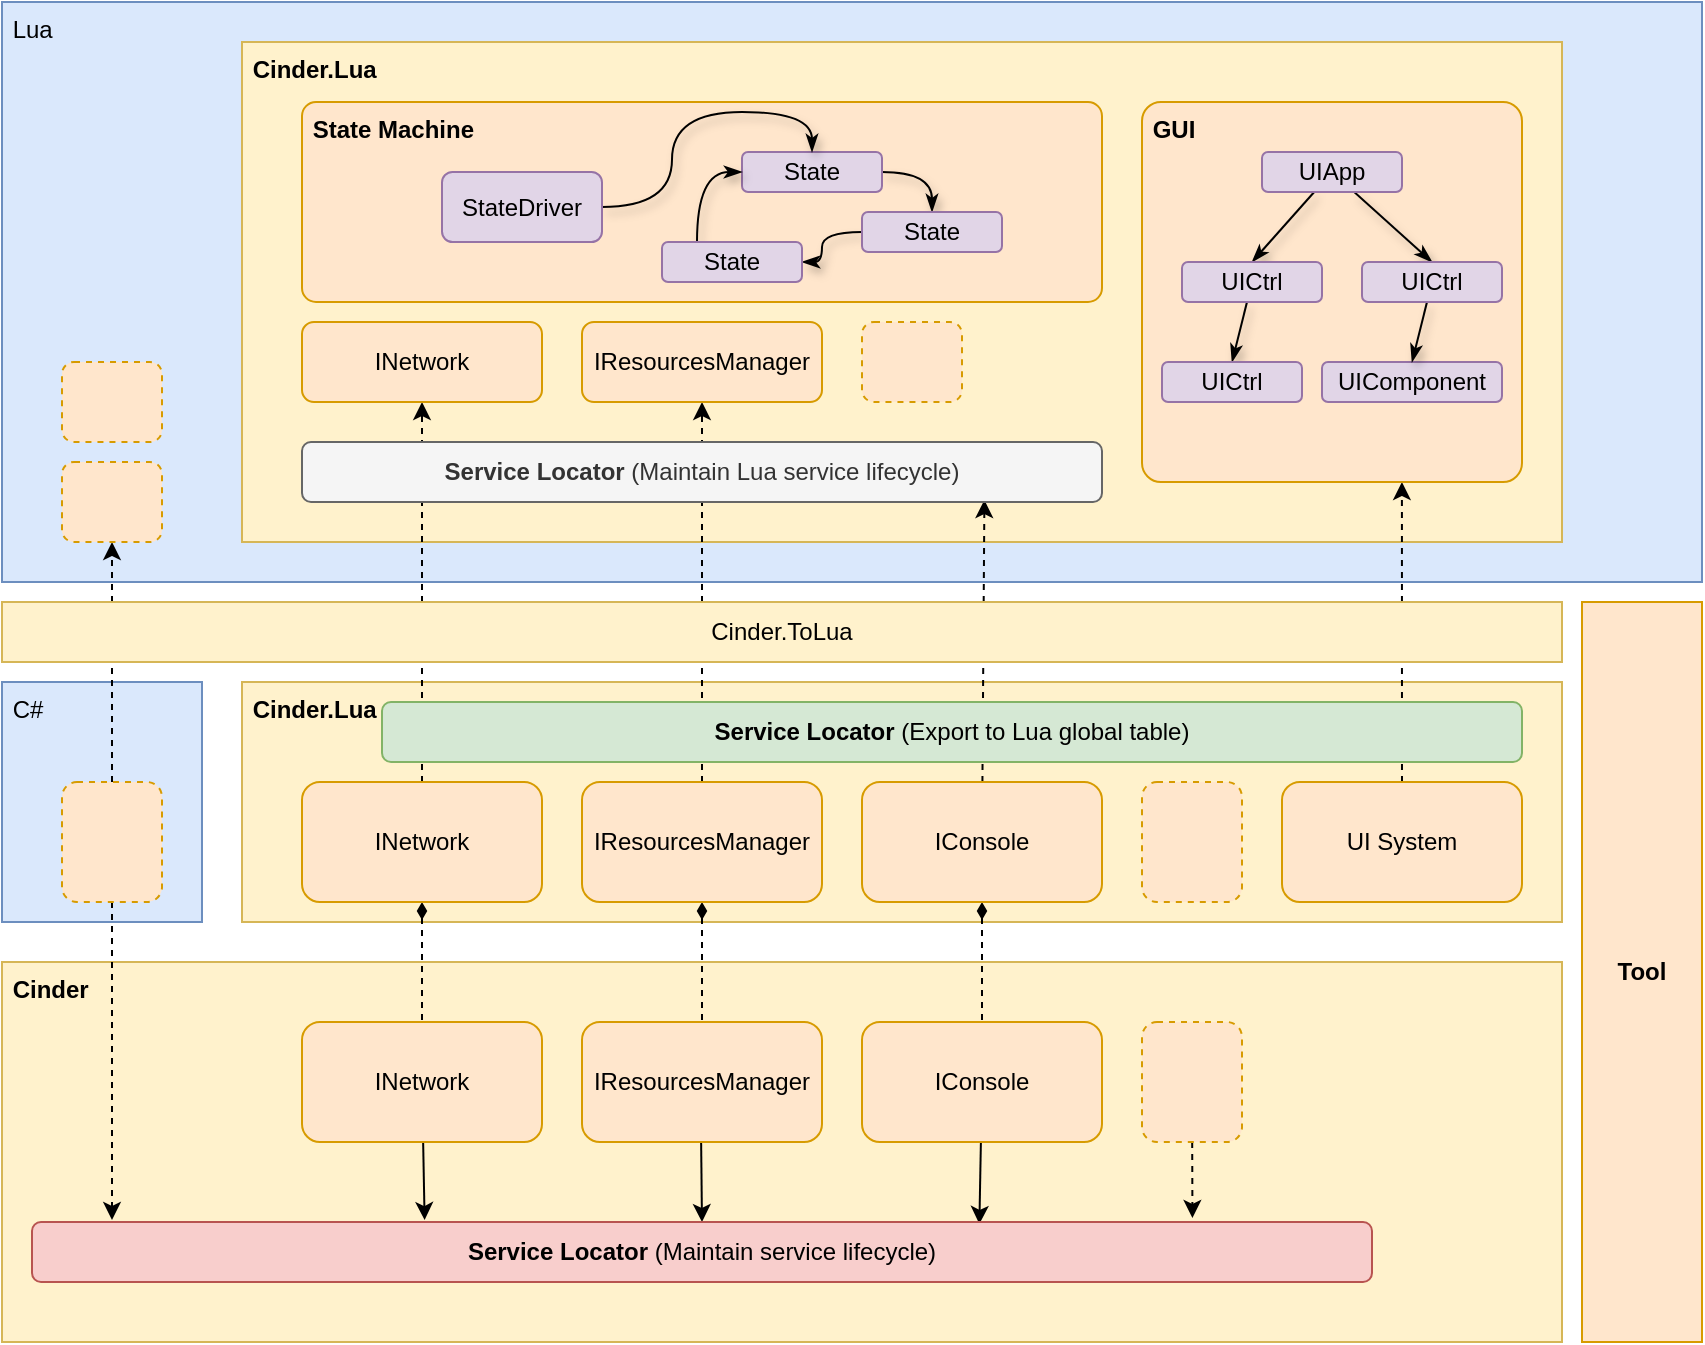 <mxfile version="13.0.3" type="device"><diagram id="6hGFLwfOUW9BJ-s0fimq" name="Page-1"><mxGraphModel dx="1913" dy="1975" grid="1" gridSize="10" guides="1" tooltips="1" connect="1" arrows="1" fold="1" page="1" pageScale="1" pageWidth="827" pageHeight="1169" math="0" shadow="0"><root><mxCell id="0"/><mxCell id="1" parent="0"/><mxCell id="24" value="&amp;nbsp;C#" style="rounded=0;whiteSpace=wrap;html=1;align=left;fillColor=#dae8fc;strokeColor=#6c8ebf;fontColor=#000000;verticalAlign=top;" parent="1" vertex="1"><mxGeometry x="-40" y="240" width="100" height="120" as="geometry"/></mxCell><mxCell id="25" value="&amp;nbsp;Lua" style="rounded=0;whiteSpace=wrap;html=1;align=left;fillColor=#dae8fc;strokeColor=#6c8ebf;fontColor=#000000;verticalAlign=top;" parent="1" vertex="1"><mxGeometry x="-40" y="-100" width="850" height="290" as="geometry"/></mxCell><mxCell id="68" value="&amp;nbsp;Cinder.Lua" style="rounded=0;whiteSpace=wrap;html=1;align=left;verticalAlign=top;fillColor=#fff2cc;strokeColor=#d6b656;fontColor=#000000;fontStyle=1" parent="1" vertex="1"><mxGeometry x="80" y="-80" width="660" height="250" as="geometry"/></mxCell><mxCell id="3" value="&amp;nbsp;Cinder" style="rounded=0;whiteSpace=wrap;html=1;align=left;verticalAlign=top;fillColor=#fff2cc;strokeColor=#d6b656;fontColor=#000000;fontStyle=1" parent="1" vertex="1"><mxGeometry x="-40" y="380" width="780" height="190" as="geometry"/></mxCell><mxCell id="15" style="rounded=0;orthogonalLoop=1;jettySize=auto;html=1;strokeColor=#000000;entryX=0.293;entryY=-0.033;entryDx=0;entryDy=0;entryPerimeter=0;" parent="1" source="4" target="14" edge="1"><mxGeometry relative="1" as="geometry"><mxPoint x="165" y="512" as="targetPoint"/></mxGeometry></mxCell><mxCell id="4" value="INetwork" style="rounded=1;whiteSpace=wrap;html=1;align=center;fillColor=#ffe6cc;strokeColor=#d79b00;fontColor=#000000;" parent="1" vertex="1"><mxGeometry x="110" y="410" width="120" height="60" as="geometry"/></mxCell><mxCell id="18" style="rounded=0;orthogonalLoop=1;jettySize=auto;html=1;entryX=0.5;entryY=0;entryDx=0;entryDy=0;strokeColor=#000000;" parent="1" target="14" edge="1"><mxGeometry relative="1" as="geometry"><mxPoint x="309.565" y="470" as="sourcePoint"/><mxPoint x="308.97" y="510.99" as="targetPoint"/></mxGeometry></mxCell><mxCell id="5" value="IResourcesManager" style="rounded=1;whiteSpace=wrap;html=1;align=center;fillColor=#ffe6cc;strokeColor=#d79b00;fontColor=#000000;" parent="1" vertex="1"><mxGeometry x="250" y="410" width="120" height="60" as="geometry"/></mxCell><mxCell id="19" style="rounded=0;orthogonalLoop=1;jettySize=auto;html=1;strokeColor=#000000;entryX=0.707;entryY=0.033;entryDx=0;entryDy=0;entryPerimeter=0;" parent="1" source="6" target="14" edge="1"><mxGeometry relative="1" as="geometry"><mxPoint x="455" y="508" as="targetPoint"/></mxGeometry></mxCell><mxCell id="6" value="IConsole" style="rounded=1;whiteSpace=wrap;html=1;align=center;fillColor=#ffe6cc;strokeColor=#d79b00;fontColor=#000000;" parent="1" vertex="1"><mxGeometry x="390" y="410" width="120" height="60" as="geometry"/></mxCell><mxCell id="20" style="rounded=0;orthogonalLoop=1;jettySize=auto;html=1;dashed=1;strokeColor=#000000;entryX=0.866;entryY=-0.067;entryDx=0;entryDy=0;entryPerimeter=0;" parent="1" source="7" target="14" edge="1"><mxGeometry relative="1" as="geometry"/></mxCell><mxCell id="7" value="" style="rounded=1;whiteSpace=wrap;html=1;align=center;dashed=1;fillColor=#ffe6cc;strokeColor=#d79b00;fontColor=#000000;" parent="1" vertex="1"><mxGeometry x="530" y="410" width="50" height="60" as="geometry"/></mxCell><mxCell id="9" value="&amp;nbsp;Cinder.Lua" style="rounded=0;whiteSpace=wrap;html=1;align=left;verticalAlign=top;fillColor=#fff2cc;strokeColor=#d6b656;fontColor=#000000;fontStyle=1" parent="1" vertex="1"><mxGeometry x="80" y="240" width="660" height="120" as="geometry"/></mxCell><mxCell id="21" style="edgeStyle=orthogonalEdgeStyle;rounded=0;orthogonalLoop=1;jettySize=auto;html=1;entryX=0.5;entryY=0;entryDx=0;entryDy=0;dashed=1;strokeColor=#000000;startArrow=diamondThin;startFill=1;endArrow=none;endFill=0;" parent="1" source="10" target="4" edge="1"><mxGeometry relative="1" as="geometry"/></mxCell><mxCell id="28" style="rounded=0;orthogonalLoop=1;jettySize=auto;html=1;entryX=0.5;entryY=1;entryDx=0;entryDy=0;dashed=1;strokeColor=#000000;labelBorderColor=#FFFFFF;" parent="1" source="10" target="37" edge="1"><mxGeometry relative="1" as="geometry"/></mxCell><mxCell id="10" value="INetwork" style="rounded=1;whiteSpace=wrap;html=1;align=center;fillColor=#ffe6cc;strokeColor=#d79b00;fontColor=#000000;" parent="1" vertex="1"><mxGeometry x="110" y="290" width="120" height="60" as="geometry"/></mxCell><mxCell id="22" style="edgeStyle=orthogonalEdgeStyle;rounded=0;orthogonalLoop=1;jettySize=auto;html=1;dashed=1;strokeColor=#000000;endArrow=none;endFill=0;startArrow=diamondThin;startFill=1;" parent="1" source="11" target="5" edge="1"><mxGeometry relative="1" as="geometry"/></mxCell><mxCell id="34" style="edgeStyle=none;rounded=0;orthogonalLoop=1;jettySize=auto;html=1;entryX=0.5;entryY=1;entryDx=0;entryDy=0;dashed=1;strokeColor=#000000;" parent="1" source="11" target="38" edge="1"><mxGeometry relative="1" as="geometry"/></mxCell><mxCell id="11" value="IResourcesManager" style="rounded=1;whiteSpace=wrap;html=1;align=center;fillColor=#ffe6cc;strokeColor=#d79b00;fontColor=#000000;labelBackgroundColor=none;" parent="1" vertex="1"><mxGeometry x="250" y="290" width="120" height="60" as="geometry"/></mxCell><mxCell id="23" style="edgeStyle=orthogonalEdgeStyle;rounded=0;orthogonalLoop=1;jettySize=auto;html=1;entryX=0.5;entryY=0;entryDx=0;entryDy=0;dashed=1;strokeColor=#000000;endArrow=none;endFill=0;startArrow=diamondThin;startFill=1;" parent="1" source="12" target="6" edge="1"><mxGeometry relative="1" as="geometry"/></mxCell><mxCell id="32" style="edgeStyle=none;rounded=0;orthogonalLoop=1;jettySize=auto;html=1;entryX=0.853;entryY=0.967;entryDx=0;entryDy=0;dashed=1;strokeColor=#000000;entryPerimeter=0;" parent="1" source="12" target="50" edge="1"><mxGeometry relative="1" as="geometry"><mxPoint x="450" y="160" as="targetPoint"/></mxGeometry></mxCell><mxCell id="12" value="IConsole" style="rounded=1;whiteSpace=wrap;html=1;align=center;fillColor=#ffe6cc;strokeColor=#d79b00;fontColor=#000000;" parent="1" vertex="1"><mxGeometry x="390" y="290" width="120" height="60" as="geometry"/></mxCell><mxCell id="33" style="edgeStyle=none;rounded=0;orthogonalLoop=1;jettySize=auto;html=1;entryX=0.684;entryY=1;entryDx=0;entryDy=0;dashed=1;strokeColor=#000000;entryPerimeter=0;" parent="1" source="13" target="36" edge="1"><mxGeometry relative="1" as="geometry"/></mxCell><mxCell id="13" value="UI System" style="rounded=1;whiteSpace=wrap;html=1;align=center;fillColor=#ffe6cc;strokeColor=#d79b00;fontColor=#000000;" parent="1" vertex="1"><mxGeometry x="600" y="290" width="120" height="60" as="geometry"/></mxCell><mxCell id="14" value="Service Locator&amp;nbsp;&lt;span style=&quot;font-weight: normal&quot;&gt;(Maintain service lifecycle)&lt;/span&gt;" style="rounded=1;whiteSpace=wrap;html=1;align=center;fillColor=#f8cecc;strokeColor=#b85450;fontColor=#000000;fontStyle=1" parent="1" vertex="1"><mxGeometry x="-25" y="510" width="670" height="30" as="geometry"/></mxCell><mxCell id="27" style="rounded=0;orthogonalLoop=1;jettySize=auto;html=1;exitX=0.5;exitY=1;exitDx=0;exitDy=0;strokeColor=#000000;dashed=1;" parent="1" source="49" edge="1"><mxGeometry relative="1" as="geometry"><mxPoint x="15" y="509" as="targetPoint"/></mxGeometry></mxCell><mxCell id="7AV0UMH8qS-bA4AN7hqb-70" style="rounded=0;orthogonalLoop=1;jettySize=auto;html=1;entryX=0.5;entryY=1;entryDx=0;entryDy=0;dashed=1;exitX=0.5;exitY=0;exitDx=0;exitDy=0;" edge="1" parent="1" source="49" target="69"><mxGeometry relative="1" as="geometry"/></mxCell><mxCell id="26" value="" style="rounded=1;whiteSpace=wrap;html=1;align=center;dashed=1;fillColor=#ffe6cc;strokeColor=#d79b00;fontColor=#000000;" parent="1" vertex="1"><mxGeometry x="530" y="290" width="50" height="60" as="geometry"/></mxCell><mxCell id="35" value="Service Locator &lt;span style=&quot;font-weight: normal&quot;&gt;(Export to Lua global table)&lt;/span&gt;" style="rounded=1;whiteSpace=wrap;html=1;align=center;fillColor=#d5e8d4;strokeColor=#82b366;fontColor=#000000;fontStyle=1" parent="1" vertex="1"><mxGeometry x="150" y="250" width="570" height="30" as="geometry"/></mxCell><mxCell id="36" value="&amp;nbsp;GUI" style="rounded=1;whiteSpace=wrap;html=1;align=left;fillColor=#ffe6cc;strokeColor=#d79b00;fontColor=#000000;verticalAlign=top;arcSize=5;fontStyle=1" parent="1" vertex="1"><mxGeometry x="530" y="-50" width="190" height="190" as="geometry"/></mxCell><mxCell id="37" value="INetwork" style="rounded=1;whiteSpace=wrap;html=1;align=center;fillColor=#ffe6cc;strokeColor=#d79b00;fontColor=#000000;" parent="1" vertex="1"><mxGeometry x="110" y="60" width="120" height="40" as="geometry"/></mxCell><mxCell id="38" value="IResourcesManager" style="rounded=1;whiteSpace=wrap;html=1;align=center;fillColor=#ffe6cc;strokeColor=#d79b00;fontColor=#000000;" parent="1" vertex="1"><mxGeometry x="250" y="60" width="120" height="40" as="geometry"/></mxCell><mxCell id="62" style="rounded=0;orthogonalLoop=1;jettySize=auto;html=1;entryX=0.5;entryY=0;entryDx=0;entryDy=0;shadow=1;startArrow=none;startFill=0;endArrow=classicThin;endFill=1;strokeColor=#000000;fontColor=#000000;" parent="1" source="40" target="41" edge="1"><mxGeometry relative="1" as="geometry"/></mxCell><mxCell id="63" style="edgeStyle=none;rounded=0;orthogonalLoop=1;jettySize=auto;html=1;shadow=1;startArrow=none;startFill=0;endArrow=classicThin;endFill=1;strokeColor=#000000;fontColor=#000000;entryX=0.5;entryY=0;entryDx=0;entryDy=0;" parent="1" source="40" target="61" edge="1"><mxGeometry relative="1" as="geometry"/></mxCell><mxCell id="40" value="UIApp" style="rounded=1;whiteSpace=wrap;html=1;labelBackgroundColor=none;align=center;fillColor=#e1d5e7;strokeColor=#9673a6;fontColor=#000000;" parent="1" vertex="1"><mxGeometry x="590" y="-25" width="70" height="20" as="geometry"/></mxCell><mxCell id="66" style="edgeStyle=none;rounded=0;orthogonalLoop=1;jettySize=auto;html=1;entryX=0.5;entryY=0;entryDx=0;entryDy=0;shadow=1;startArrow=none;startFill=0;endArrow=classicThin;endFill=1;strokeColor=#000000;fontColor=#000000;" parent="1" source="41" target="65" edge="1"><mxGeometry relative="1" as="geometry"/></mxCell><mxCell id="41" value="UICtrl" style="rounded=1;whiteSpace=wrap;html=1;labelBackgroundColor=none;align=center;fillColor=#e1d5e7;strokeColor=#9673a6;fontColor=#000000;" parent="1" vertex="1"><mxGeometry x="550" y="30" width="70" height="20" as="geometry"/></mxCell><mxCell id="42" value="UIComponent" style="rounded=1;whiteSpace=wrap;html=1;labelBackgroundColor=none;align=center;fillColor=#e1d5e7;strokeColor=#9673a6;fontColor=#000000;" parent="1" vertex="1"><mxGeometry x="620" y="80" width="90" height="20" as="geometry"/></mxCell><mxCell id="43" value="&amp;nbsp;State Machine" style="rounded=1;whiteSpace=wrap;html=1;align=left;fillColor=#ffe6cc;strokeColor=#d79b00;fontColor=#000000;verticalAlign=top;arcSize=7;fontStyle=1" parent="1" vertex="1"><mxGeometry x="110" y="-50" width="400" height="100" as="geometry"/></mxCell><mxCell id="56" style="edgeStyle=orthogonalEdgeStyle;rounded=0;orthogonalLoop=1;jettySize=auto;html=1;entryX=0.5;entryY=0;entryDx=0;entryDy=0;shadow=1;startArrow=none;startFill=0;endArrow=classicThin;endFill=1;strokeColor=#000000;fontColor=#000000;curved=1;exitX=1;exitY=0.5;exitDx=0;exitDy=0;" parent="1" source="44" target="51" edge="1"><mxGeometry relative="1" as="geometry"/></mxCell><mxCell id="44" value="State" style="rounded=1;whiteSpace=wrap;html=1;labelBackgroundColor=none;align=center;fillColor=#e1d5e7;strokeColor=#9673a6;fontColor=#000000;" parent="1" vertex="1"><mxGeometry x="330" y="-25" width="70" height="20" as="geometry"/></mxCell><mxCell id="59" style="edgeStyle=orthogonalEdgeStyle;curved=1;rounded=0;orthogonalLoop=1;jettySize=auto;html=1;entryX=0.5;entryY=0;entryDx=0;entryDy=0;shadow=1;startArrow=none;startFill=0;endArrow=classicThin;endFill=1;strokeColor=#000000;fontColor=#000000;exitX=1;exitY=0.5;exitDx=0;exitDy=0;" parent="1" source="45" target="44" edge="1"><mxGeometry relative="1" as="geometry"/></mxCell><mxCell id="45" value="StateDriver" style="rounded=1;whiteSpace=wrap;html=1;labelBackgroundColor=none;align=center;fillColor=#e1d5e7;strokeColor=#9673a6;fontColor=#000000;" parent="1" vertex="1"><mxGeometry x="180" y="-15" width="80" height="35" as="geometry"/></mxCell><mxCell id="48" value="" style="rounded=1;whiteSpace=wrap;html=1;align=center;dashed=1;fillColor=#ffe6cc;strokeColor=#d79b00;fontColor=#000000;" parent="1" vertex="1"><mxGeometry x="390" y="60" width="50" height="40" as="geometry"/></mxCell><mxCell id="49" value="" style="rounded=1;whiteSpace=wrap;html=1;align=center;dashed=1;fillColor=#ffe6cc;strokeColor=#d79b00;fontColor=#000000;" parent="1" vertex="1"><mxGeometry x="-10" y="290" width="50" height="60" as="geometry"/></mxCell><mxCell id="50" value="Service Locator &lt;span style=&quot;font-weight: normal&quot;&gt;(Maintain Lua service lifecycle)&lt;/span&gt;" style="rounded=1;whiteSpace=wrap;html=1;align=center;fillColor=#f5f5f5;strokeColor=#666666;fontColor=#333333;labelBackgroundColor=none;labelBorderColor=none;fontStyle=1" parent="1" vertex="1"><mxGeometry x="110" y="120" width="400" height="30" as="geometry"/></mxCell><mxCell id="57" style="edgeStyle=orthogonalEdgeStyle;curved=1;rounded=0;orthogonalLoop=1;jettySize=auto;html=1;entryX=1;entryY=0.5;entryDx=0;entryDy=0;shadow=1;startArrow=none;startFill=0;endArrow=classicThin;endFill=1;strokeColor=#000000;fontColor=#000000;exitX=0;exitY=0.5;exitDx=0;exitDy=0;" parent="1" source="51" target="52" edge="1"><mxGeometry relative="1" as="geometry"><Array as="points"><mxPoint x="370" y="15"/><mxPoint x="370" y="30"/></Array></mxGeometry></mxCell><mxCell id="51" value="State" style="rounded=1;whiteSpace=wrap;html=1;labelBackgroundColor=none;align=center;fillColor=#e1d5e7;strokeColor=#9673a6;fontColor=#000000;" parent="1" vertex="1"><mxGeometry x="390" y="5" width="70" height="20" as="geometry"/></mxCell><mxCell id="58" style="edgeStyle=orthogonalEdgeStyle;curved=1;rounded=0;orthogonalLoop=1;jettySize=auto;html=1;entryX=0;entryY=0.5;entryDx=0;entryDy=0;shadow=1;startArrow=none;startFill=0;endArrow=classicThin;endFill=1;strokeColor=#000000;fontColor=#000000;exitX=0.25;exitY=0;exitDx=0;exitDy=0;" parent="1" source="52" target="44" edge="1"><mxGeometry relative="1" as="geometry"/></mxCell><mxCell id="52" value="State" style="rounded=1;whiteSpace=wrap;html=1;labelBackgroundColor=none;align=center;fillColor=#e1d5e7;strokeColor=#9673a6;fontColor=#000000;" parent="1" vertex="1"><mxGeometry x="290" y="20" width="70" height="20" as="geometry"/></mxCell><mxCell id="55" style="edgeStyle=none;rounded=0;orthogonalLoop=1;jettySize=auto;html=1;exitX=0.25;exitY=0;exitDx=0;exitDy=0;shadow=1;startArrow=diamondThin;startFill=1;endArrow=none;endFill=0;strokeColor=#000000;fontColor=#000000;" parent="1" source="52" target="52" edge="1"><mxGeometry relative="1" as="geometry"/></mxCell><mxCell id="64" style="edgeStyle=none;rounded=0;orthogonalLoop=1;jettySize=auto;html=1;entryX=0.5;entryY=0;entryDx=0;entryDy=0;shadow=1;startArrow=none;startFill=0;endArrow=classicThin;endFill=1;strokeColor=#000000;fontColor=#000000;" parent="1" source="61" target="42" edge="1"><mxGeometry relative="1" as="geometry"/></mxCell><mxCell id="61" value="UICtrl" style="rounded=1;whiteSpace=wrap;html=1;labelBackgroundColor=none;align=center;fillColor=#e1d5e7;strokeColor=#9673a6;fontColor=#000000;" parent="1" vertex="1"><mxGeometry x="640" y="30" width="70" height="20" as="geometry"/></mxCell><mxCell id="65" value="UICtrl" style="rounded=1;whiteSpace=wrap;html=1;labelBackgroundColor=none;align=center;fillColor=#e1d5e7;strokeColor=#9673a6;fontColor=#000000;" parent="1" vertex="1"><mxGeometry x="540" y="80" width="70" height="20" as="geometry"/></mxCell><mxCell id="8" value="Cinder.ToLua" style="rounded=0;whiteSpace=wrap;html=1;align=center;fillColor=#fff2cc;strokeColor=#d6b656;fontColor=#000000;" parent="1" vertex="1"><mxGeometry x="-40" y="200" width="780" height="30" as="geometry"/></mxCell><mxCell id="67" value="Tool" style="rounded=0;whiteSpace=wrap;html=1;labelBackgroundColor=none;align=center;fillColor=#ffe6cc;strokeColor=#d79b00;horizontal=1;fontColor=#000000;fontStyle=1" parent="1" vertex="1"><mxGeometry x="750" y="200" width="60" height="370" as="geometry"/></mxCell><mxCell id="69" value="" style="rounded=1;whiteSpace=wrap;html=1;align=center;dashed=1;fillColor=#ffe6cc;strokeColor=#d79b00;fontColor=#000000;" parent="1" vertex="1"><mxGeometry x="-10" y="130" width="50" height="40" as="geometry"/></mxCell><mxCell id="70" value="" style="rounded=1;whiteSpace=wrap;html=1;align=center;dashed=1;fillColor=#ffe6cc;strokeColor=#d79b00;fontColor=#000000;" parent="1" vertex="1"><mxGeometry x="-10" y="80" width="50" height="40" as="geometry"/></mxCell></root></mxGraphModel></diagram></mxfile>